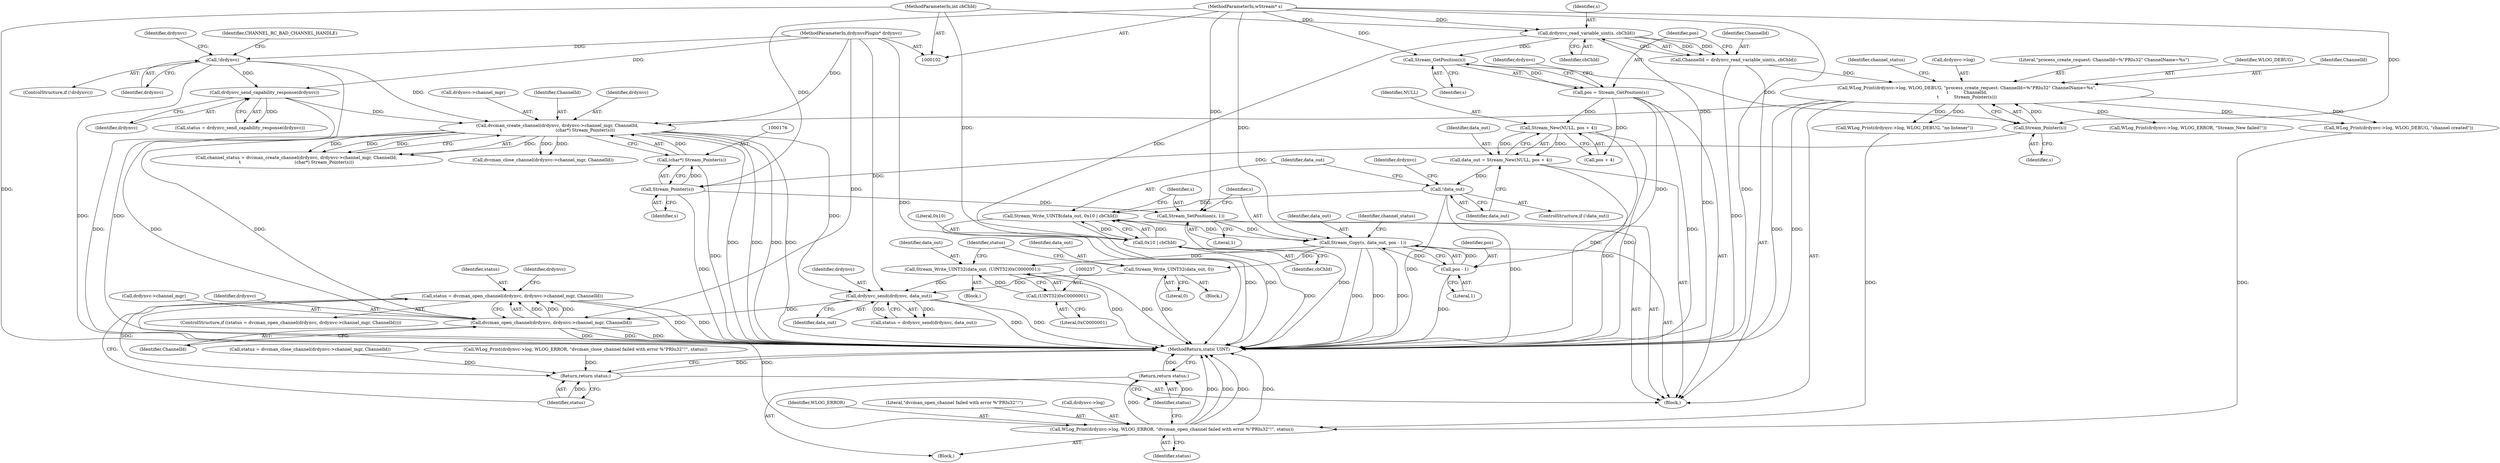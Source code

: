 digraph "0_FreeRDP_baee520e3dd9be6511c45a14c5f5e77784de1471_2@API" {
"1000266" [label="(Call,status = dvcman_open_channel(drdynvc, drdynvc->channel_mgr, ChannelId))"];
"1000268" [label="(Call,dvcman_open_channel(drdynvc, drdynvc->channel_mgr, ChannelId))"];
"1000241" [label="(Call,drdynvc_send(drdynvc, data_out))"];
"1000169" [label="(Call,dvcman_create_channel(drdynvc, drdynvc->channel_mgr, ChannelId,\n\t                                       (char*) Stream_Pointer(s)))"];
"1000114" [label="(Call,!drdynvc)"];
"1000103" [label="(MethodParameterIn,drdynvcPlugin* drdynvc)"];
"1000133" [label="(Call,drdynvc_send_capability_response(drdynvc))"];
"1000158" [label="(Call,WLog_Print(drdynvc->log, WLOG_DEBUG, \"process_create_request: ChannelId=%\"PRIu32\" ChannelName=%s\",\n\t           ChannelId,\n\t           Stream_Pointer(s)))"];
"1000149" [label="(Call,ChannelId = drdynvc_read_variable_uint(s, cbChId))"];
"1000151" [label="(Call,drdynvc_read_variable_uint(s, cbChId))"];
"1000106" [label="(MethodParameterIn,wStream* s)"];
"1000105" [label="(MethodParameterIn,int cbChId)"];
"1000165" [label="(Call,Stream_Pointer(s))"];
"1000156" [label="(Call,Stream_GetPosition(s))"];
"1000175" [label="(Call,(char*) Stream_Pointer(s))"];
"1000177" [label="(Call,Stream_Pointer(s))"];
"1000234" [label="(Call,Stream_Write_UINT32(data_out, (UINT32)0xC0000001))"];
"1000206" [label="(Call,Stream_Copy(s, data_out, pos - 1))"];
"1000203" [label="(Call,Stream_SetPosition(s, 1))"];
"1000198" [label="(Call,Stream_Write_UINT8(data_out, 0x10 | cbChId))"];
"1000187" [label="(Call,!data_out)"];
"1000179" [label="(Call,data_out = Stream_New(NULL, pos + 4))"];
"1000181" [label="(Call,Stream_New(NULL, pos + 4))"];
"1000154" [label="(Call,pos = Stream_GetPosition(s))"];
"1000200" [label="(Call,0x10 | cbChId)"];
"1000209" [label="(Call,pos - 1)"];
"1000236" [label="(Call,(UINT32)0xC0000001)"];
"1000223" [label="(Call,Stream_Write_UINT32(data_out, 0))"];
"1000275" [label="(Call,WLog_Print(drdynvc->log, WLOG_ERROR, \"dvcman_open_channel failed with error %\"PRIu32\"!\", status))"];
"1000282" [label="(Return,return status;)"];
"1000301" [label="(Return,return status;)"];
"1000182" [label="(Identifier,NULL)"];
"1000242" [label="(Identifier,drdynvc)"];
"1000243" [label="(Identifier,data_out)"];
"1000151" [label="(Call,drdynvc_read_variable_uint(s, cbChId))"];
"1000186" [label="(ControlStructure,if (!data_out))"];
"1000273" [label="(Identifier,ChannelId)"];
"1000270" [label="(Call,drdynvc->channel_mgr)"];
"1000301" [label="(Return,return status;)"];
"1000277" [label="(Identifier,drdynvc)"];
"1000117" [label="(Identifier,CHANNEL_RC_BAD_CHANNEL_HANDLE)"];
"1000210" [label="(Identifier,pos)"];
"1000156" [label="(Call,Stream_GetPosition(s))"];
"1000211" [label="(Literal,1)"];
"1000217" [label="(Call,WLog_Print(drdynvc->log, WLOG_DEBUG, \"channel created\"))"];
"1000178" [label="(Identifier,s)"];
"1000240" [label="(Identifier,status)"];
"1000162" [label="(Identifier,WLOG_DEBUG)"];
"1000265" [label="(ControlStructure,if ((status = dvcman_open_channel(drdynvc, drdynvc->channel_mgr, ChannelId))))"];
"1000228" [label="(Call,WLog_Print(drdynvc->log, WLOG_DEBUG, \"no listener\"))"];
"1000275" [label="(Call,WLog_Print(drdynvc->log, WLOG_ERROR, \"dvcman_open_channel failed with error %\"PRIu32\"!\", status))"];
"1000241" [label="(Call,drdynvc_send(drdynvc, data_out))"];
"1000115" [label="(Identifier,drdynvc)"];
"1000154" [label="(Call,pos = Stream_GetPosition(s))"];
"1000179" [label="(Call,data_out = Stream_New(NULL, pos + 4))"];
"1000170" [label="(Identifier,drdynvc)"];
"1000114" [label="(Call,!drdynvc)"];
"1000234" [label="(Call,Stream_Write_UINT32(data_out, (UINT32)0xC0000001))"];
"1000209" [label="(Call,pos - 1)"];
"1000236" [label="(Call,(UINT32)0xC0000001)"];
"1000227" [label="(Block,)"];
"1000287" [label="(Call,status = dvcman_close_channel(drdynvc->channel_mgr, ChannelId))"];
"1000177" [label="(Call,Stream_Pointer(s))"];
"1000167" [label="(Call,channel_status = dvcman_create_channel(drdynvc, drdynvc->channel_mgr, ChannelId,\n\t                                       (char*) Stream_Pointer(s)))"];
"1000206" [label="(Call,Stream_Copy(s, data_out, pos - 1))"];
"1000205" [label="(Literal,1)"];
"1000171" [label="(Call,drdynvc->channel_mgr)"];
"1000164" [label="(Identifier,ChannelId)"];
"1000160" [label="(Identifier,drdynvc)"];
"1000169" [label="(Call,dvcman_create_channel(drdynvc, drdynvc->channel_mgr, ChannelId,\n\t                                       (char*) Stream_Pointer(s)))"];
"1000216" [label="(Block,)"];
"1000200" [label="(Call,0x10 | cbChId)"];
"1000168" [label="(Identifier,channel_status)"];
"1000149" [label="(Call,ChannelId = drdynvc_read_variable_uint(s, cbChId))"];
"1000192" [label="(Identifier,drdynvc)"];
"1000279" [label="(Identifier,WLOG_ERROR)"];
"1000175" [label="(Call,(char*) Stream_Pointer(s))"];
"1000224" [label="(Identifier,data_out)"];
"1000281" [label="(Identifier,status)"];
"1000294" [label="(Call,WLog_Print(drdynvc->log, WLOG_ERROR, \"dvcman_close_channel failed with error %\"PRIu32\"!\", status))"];
"1000303" [label="(MethodReturn,static UINT)"];
"1000155" [label="(Identifier,pos)"];
"1000157" [label="(Identifier,s)"];
"1000204" [label="(Identifier,s)"];
"1000190" [label="(Call,WLog_Print(drdynvc->log, WLOG_ERROR, \"Stream_New failed!\"))"];
"1000289" [label="(Call,dvcman_close_channel(drdynvc->channel_mgr, ChannelId))"];
"1000183" [label="(Call,pos + 4)"];
"1000153" [label="(Identifier,cbChId)"];
"1000133" [label="(Call,drdynvc_send_capability_response(drdynvc))"];
"1000131" [label="(Call,status = drdynvc_send_capability_response(drdynvc))"];
"1000107" [label="(Block,)"];
"1000103" [label="(MethodParameterIn,drdynvcPlugin* drdynvc)"];
"1000106" [label="(MethodParameterIn,wStream* s)"];
"1000282" [label="(Return,return status;)"];
"1000269" [label="(Identifier,drdynvc)"];
"1000268" [label="(Call,dvcman_open_channel(drdynvc, drdynvc->channel_mgr, ChannelId))"];
"1000283" [label="(Identifier,status)"];
"1000134" [label="(Identifier,drdynvc)"];
"1000274" [label="(Block,)"];
"1000174" [label="(Identifier,ChannelId)"];
"1000152" [label="(Identifier,s)"];
"1000280" [label="(Literal,\"dvcman_open_channel failed with error %\"PRIu32\"!\")"];
"1000276" [label="(Call,drdynvc->log)"];
"1000150" [label="(Identifier,ChannelId)"];
"1000105" [label="(MethodParameterIn,int cbChId)"];
"1000158" [label="(Call,WLog_Print(drdynvc->log, WLOG_DEBUG, \"process_create_request: ChannelId=%\"PRIu32\" ChannelName=%s\",\n\t           ChannelId,\n\t           Stream_Pointer(s)))"];
"1000208" [label="(Identifier,data_out)"];
"1000121" [label="(Identifier,drdynvc)"];
"1000166" [label="(Identifier,s)"];
"1000188" [label="(Identifier,data_out)"];
"1000198" [label="(Call,Stream_Write_UINT8(data_out, 0x10 | cbChId))"];
"1000267" [label="(Identifier,status)"];
"1000223" [label="(Call,Stream_Write_UINT32(data_out, 0))"];
"1000180" [label="(Identifier,data_out)"];
"1000225" [label="(Literal,0)"];
"1000165" [label="(Call,Stream_Pointer(s))"];
"1000113" [label="(ControlStructure,if (!drdynvc))"];
"1000214" [label="(Identifier,channel_status)"];
"1000203" [label="(Call,Stream_SetPosition(s, 1))"];
"1000266" [label="(Call,status = dvcman_open_channel(drdynvc, drdynvc->channel_mgr, ChannelId))"];
"1000207" [label="(Identifier,s)"];
"1000159" [label="(Call,drdynvc->log)"];
"1000187" [label="(Call,!data_out)"];
"1000163" [label="(Literal,\"process_create_request: ChannelId=%\"PRIu32\" ChannelName=%s\")"];
"1000235" [label="(Identifier,data_out)"];
"1000202" [label="(Identifier,cbChId)"];
"1000238" [label="(Literal,0xC0000001)"];
"1000201" [label="(Literal,0x10)"];
"1000199" [label="(Identifier,data_out)"];
"1000302" [label="(Identifier,status)"];
"1000239" [label="(Call,status = drdynvc_send(drdynvc, data_out))"];
"1000181" [label="(Call,Stream_New(NULL, pos + 4))"];
"1000266" -> "1000265"  [label="AST: "];
"1000266" -> "1000268"  [label="CFG: "];
"1000267" -> "1000266"  [label="AST: "];
"1000268" -> "1000266"  [label="AST: "];
"1000277" -> "1000266"  [label="CFG: "];
"1000302" -> "1000266"  [label="CFG: "];
"1000266" -> "1000303"  [label="DDG: "];
"1000266" -> "1000303"  [label="DDG: "];
"1000268" -> "1000266"  [label="DDG: "];
"1000268" -> "1000266"  [label="DDG: "];
"1000268" -> "1000266"  [label="DDG: "];
"1000266" -> "1000275"  [label="DDG: "];
"1000266" -> "1000301"  [label="DDG: "];
"1000268" -> "1000273"  [label="CFG: "];
"1000269" -> "1000268"  [label="AST: "];
"1000270" -> "1000268"  [label="AST: "];
"1000273" -> "1000268"  [label="AST: "];
"1000268" -> "1000303"  [label="DDG: "];
"1000268" -> "1000303"  [label="DDG: "];
"1000268" -> "1000303"  [label="DDG: "];
"1000241" -> "1000268"  [label="DDG: "];
"1000103" -> "1000268"  [label="DDG: "];
"1000169" -> "1000268"  [label="DDG: "];
"1000169" -> "1000268"  [label="DDG: "];
"1000241" -> "1000239"  [label="AST: "];
"1000241" -> "1000243"  [label="CFG: "];
"1000242" -> "1000241"  [label="AST: "];
"1000243" -> "1000241"  [label="AST: "];
"1000239" -> "1000241"  [label="CFG: "];
"1000241" -> "1000303"  [label="DDG: "];
"1000241" -> "1000303"  [label="DDG: "];
"1000241" -> "1000239"  [label="DDG: "];
"1000241" -> "1000239"  [label="DDG: "];
"1000169" -> "1000241"  [label="DDG: "];
"1000103" -> "1000241"  [label="DDG: "];
"1000234" -> "1000241"  [label="DDG: "];
"1000223" -> "1000241"  [label="DDG: "];
"1000169" -> "1000167"  [label="AST: "];
"1000169" -> "1000175"  [label="CFG: "];
"1000170" -> "1000169"  [label="AST: "];
"1000171" -> "1000169"  [label="AST: "];
"1000174" -> "1000169"  [label="AST: "];
"1000175" -> "1000169"  [label="AST: "];
"1000167" -> "1000169"  [label="CFG: "];
"1000169" -> "1000303"  [label="DDG: "];
"1000169" -> "1000303"  [label="DDG: "];
"1000169" -> "1000303"  [label="DDG: "];
"1000169" -> "1000303"  [label="DDG: "];
"1000169" -> "1000167"  [label="DDG: "];
"1000169" -> "1000167"  [label="DDG: "];
"1000169" -> "1000167"  [label="DDG: "];
"1000169" -> "1000167"  [label="DDG: "];
"1000114" -> "1000169"  [label="DDG: "];
"1000133" -> "1000169"  [label="DDG: "];
"1000103" -> "1000169"  [label="DDG: "];
"1000158" -> "1000169"  [label="DDG: "];
"1000175" -> "1000169"  [label="DDG: "];
"1000169" -> "1000289"  [label="DDG: "];
"1000169" -> "1000289"  [label="DDG: "];
"1000114" -> "1000113"  [label="AST: "];
"1000114" -> "1000115"  [label="CFG: "];
"1000115" -> "1000114"  [label="AST: "];
"1000117" -> "1000114"  [label="CFG: "];
"1000121" -> "1000114"  [label="CFG: "];
"1000114" -> "1000303"  [label="DDG: "];
"1000114" -> "1000303"  [label="DDG: "];
"1000103" -> "1000114"  [label="DDG: "];
"1000114" -> "1000133"  [label="DDG: "];
"1000103" -> "1000102"  [label="AST: "];
"1000103" -> "1000303"  [label="DDG: "];
"1000103" -> "1000133"  [label="DDG: "];
"1000133" -> "1000131"  [label="AST: "];
"1000133" -> "1000134"  [label="CFG: "];
"1000134" -> "1000133"  [label="AST: "];
"1000131" -> "1000133"  [label="CFG: "];
"1000133" -> "1000303"  [label="DDG: "];
"1000133" -> "1000131"  [label="DDG: "];
"1000158" -> "1000107"  [label="AST: "];
"1000158" -> "1000165"  [label="CFG: "];
"1000159" -> "1000158"  [label="AST: "];
"1000162" -> "1000158"  [label="AST: "];
"1000163" -> "1000158"  [label="AST: "];
"1000164" -> "1000158"  [label="AST: "];
"1000165" -> "1000158"  [label="AST: "];
"1000168" -> "1000158"  [label="CFG: "];
"1000158" -> "1000303"  [label="DDG: "];
"1000158" -> "1000303"  [label="DDG: "];
"1000149" -> "1000158"  [label="DDG: "];
"1000165" -> "1000158"  [label="DDG: "];
"1000158" -> "1000190"  [label="DDG: "];
"1000158" -> "1000217"  [label="DDG: "];
"1000158" -> "1000217"  [label="DDG: "];
"1000158" -> "1000228"  [label="DDG: "];
"1000158" -> "1000228"  [label="DDG: "];
"1000149" -> "1000107"  [label="AST: "];
"1000149" -> "1000151"  [label="CFG: "];
"1000150" -> "1000149"  [label="AST: "];
"1000151" -> "1000149"  [label="AST: "];
"1000155" -> "1000149"  [label="CFG: "];
"1000149" -> "1000303"  [label="DDG: "];
"1000151" -> "1000149"  [label="DDG: "];
"1000151" -> "1000149"  [label="DDG: "];
"1000151" -> "1000153"  [label="CFG: "];
"1000152" -> "1000151"  [label="AST: "];
"1000153" -> "1000151"  [label="AST: "];
"1000151" -> "1000303"  [label="DDG: "];
"1000106" -> "1000151"  [label="DDG: "];
"1000105" -> "1000151"  [label="DDG: "];
"1000151" -> "1000156"  [label="DDG: "];
"1000151" -> "1000200"  [label="DDG: "];
"1000106" -> "1000102"  [label="AST: "];
"1000106" -> "1000303"  [label="DDG: "];
"1000106" -> "1000156"  [label="DDG: "];
"1000106" -> "1000165"  [label="DDG: "];
"1000106" -> "1000177"  [label="DDG: "];
"1000106" -> "1000203"  [label="DDG: "];
"1000106" -> "1000206"  [label="DDG: "];
"1000105" -> "1000102"  [label="AST: "];
"1000105" -> "1000303"  [label="DDG: "];
"1000105" -> "1000200"  [label="DDG: "];
"1000165" -> "1000166"  [label="CFG: "];
"1000166" -> "1000165"  [label="AST: "];
"1000156" -> "1000165"  [label="DDG: "];
"1000165" -> "1000177"  [label="DDG: "];
"1000156" -> "1000154"  [label="AST: "];
"1000156" -> "1000157"  [label="CFG: "];
"1000157" -> "1000156"  [label="AST: "];
"1000154" -> "1000156"  [label="CFG: "];
"1000156" -> "1000154"  [label="DDG: "];
"1000175" -> "1000177"  [label="CFG: "];
"1000176" -> "1000175"  [label="AST: "];
"1000177" -> "1000175"  [label="AST: "];
"1000175" -> "1000303"  [label="DDG: "];
"1000177" -> "1000175"  [label="DDG: "];
"1000177" -> "1000178"  [label="CFG: "];
"1000178" -> "1000177"  [label="AST: "];
"1000177" -> "1000303"  [label="DDG: "];
"1000177" -> "1000203"  [label="DDG: "];
"1000234" -> "1000227"  [label="AST: "];
"1000234" -> "1000236"  [label="CFG: "];
"1000235" -> "1000234"  [label="AST: "];
"1000236" -> "1000234"  [label="AST: "];
"1000240" -> "1000234"  [label="CFG: "];
"1000234" -> "1000303"  [label="DDG: "];
"1000234" -> "1000303"  [label="DDG: "];
"1000206" -> "1000234"  [label="DDG: "];
"1000236" -> "1000234"  [label="DDG: "];
"1000206" -> "1000107"  [label="AST: "];
"1000206" -> "1000209"  [label="CFG: "];
"1000207" -> "1000206"  [label="AST: "];
"1000208" -> "1000206"  [label="AST: "];
"1000209" -> "1000206"  [label="AST: "];
"1000214" -> "1000206"  [label="CFG: "];
"1000206" -> "1000303"  [label="DDG: "];
"1000206" -> "1000303"  [label="DDG: "];
"1000206" -> "1000303"  [label="DDG: "];
"1000203" -> "1000206"  [label="DDG: "];
"1000198" -> "1000206"  [label="DDG: "];
"1000209" -> "1000206"  [label="DDG: "];
"1000209" -> "1000206"  [label="DDG: "];
"1000206" -> "1000223"  [label="DDG: "];
"1000203" -> "1000107"  [label="AST: "];
"1000203" -> "1000205"  [label="CFG: "];
"1000204" -> "1000203"  [label="AST: "];
"1000205" -> "1000203"  [label="AST: "];
"1000207" -> "1000203"  [label="CFG: "];
"1000203" -> "1000303"  [label="DDG: "];
"1000198" -> "1000107"  [label="AST: "];
"1000198" -> "1000200"  [label="CFG: "];
"1000199" -> "1000198"  [label="AST: "];
"1000200" -> "1000198"  [label="AST: "];
"1000204" -> "1000198"  [label="CFG: "];
"1000198" -> "1000303"  [label="DDG: "];
"1000198" -> "1000303"  [label="DDG: "];
"1000187" -> "1000198"  [label="DDG: "];
"1000200" -> "1000198"  [label="DDG: "];
"1000200" -> "1000198"  [label="DDG: "];
"1000187" -> "1000186"  [label="AST: "];
"1000187" -> "1000188"  [label="CFG: "];
"1000188" -> "1000187"  [label="AST: "];
"1000192" -> "1000187"  [label="CFG: "];
"1000199" -> "1000187"  [label="CFG: "];
"1000187" -> "1000303"  [label="DDG: "];
"1000187" -> "1000303"  [label="DDG: "];
"1000179" -> "1000187"  [label="DDG: "];
"1000179" -> "1000107"  [label="AST: "];
"1000179" -> "1000181"  [label="CFG: "];
"1000180" -> "1000179"  [label="AST: "];
"1000181" -> "1000179"  [label="AST: "];
"1000188" -> "1000179"  [label="CFG: "];
"1000179" -> "1000303"  [label="DDG: "];
"1000181" -> "1000179"  [label="DDG: "];
"1000181" -> "1000179"  [label="DDG: "];
"1000181" -> "1000183"  [label="CFG: "];
"1000182" -> "1000181"  [label="AST: "];
"1000183" -> "1000181"  [label="AST: "];
"1000181" -> "1000303"  [label="DDG: "];
"1000181" -> "1000303"  [label="DDG: "];
"1000154" -> "1000181"  [label="DDG: "];
"1000154" -> "1000107"  [label="AST: "];
"1000155" -> "1000154"  [label="AST: "];
"1000160" -> "1000154"  [label="CFG: "];
"1000154" -> "1000303"  [label="DDG: "];
"1000154" -> "1000183"  [label="DDG: "];
"1000154" -> "1000209"  [label="DDG: "];
"1000200" -> "1000202"  [label="CFG: "];
"1000201" -> "1000200"  [label="AST: "];
"1000202" -> "1000200"  [label="AST: "];
"1000200" -> "1000303"  [label="DDG: "];
"1000209" -> "1000211"  [label="CFG: "];
"1000210" -> "1000209"  [label="AST: "];
"1000211" -> "1000209"  [label="AST: "];
"1000209" -> "1000303"  [label="DDG: "];
"1000236" -> "1000238"  [label="CFG: "];
"1000237" -> "1000236"  [label="AST: "];
"1000238" -> "1000236"  [label="AST: "];
"1000223" -> "1000216"  [label="AST: "];
"1000223" -> "1000225"  [label="CFG: "];
"1000224" -> "1000223"  [label="AST: "];
"1000225" -> "1000223"  [label="AST: "];
"1000240" -> "1000223"  [label="CFG: "];
"1000223" -> "1000303"  [label="DDG: "];
"1000275" -> "1000274"  [label="AST: "];
"1000275" -> "1000281"  [label="CFG: "];
"1000276" -> "1000275"  [label="AST: "];
"1000279" -> "1000275"  [label="AST: "];
"1000280" -> "1000275"  [label="AST: "];
"1000281" -> "1000275"  [label="AST: "];
"1000283" -> "1000275"  [label="CFG: "];
"1000275" -> "1000303"  [label="DDG: "];
"1000275" -> "1000303"  [label="DDG: "];
"1000275" -> "1000303"  [label="DDG: "];
"1000275" -> "1000303"  [label="DDG: "];
"1000228" -> "1000275"  [label="DDG: "];
"1000217" -> "1000275"  [label="DDG: "];
"1000275" -> "1000282"  [label="DDG: "];
"1000282" -> "1000274"  [label="AST: "];
"1000282" -> "1000283"  [label="CFG: "];
"1000283" -> "1000282"  [label="AST: "];
"1000303" -> "1000282"  [label="CFG: "];
"1000282" -> "1000303"  [label="DDG: "];
"1000283" -> "1000282"  [label="DDG: "];
"1000301" -> "1000107"  [label="AST: "];
"1000301" -> "1000302"  [label="CFG: "];
"1000302" -> "1000301"  [label="AST: "];
"1000303" -> "1000301"  [label="CFG: "];
"1000301" -> "1000303"  [label="DDG: "];
"1000302" -> "1000301"  [label="DDG: "];
"1000294" -> "1000301"  [label="DDG: "];
"1000287" -> "1000301"  [label="DDG: "];
}
